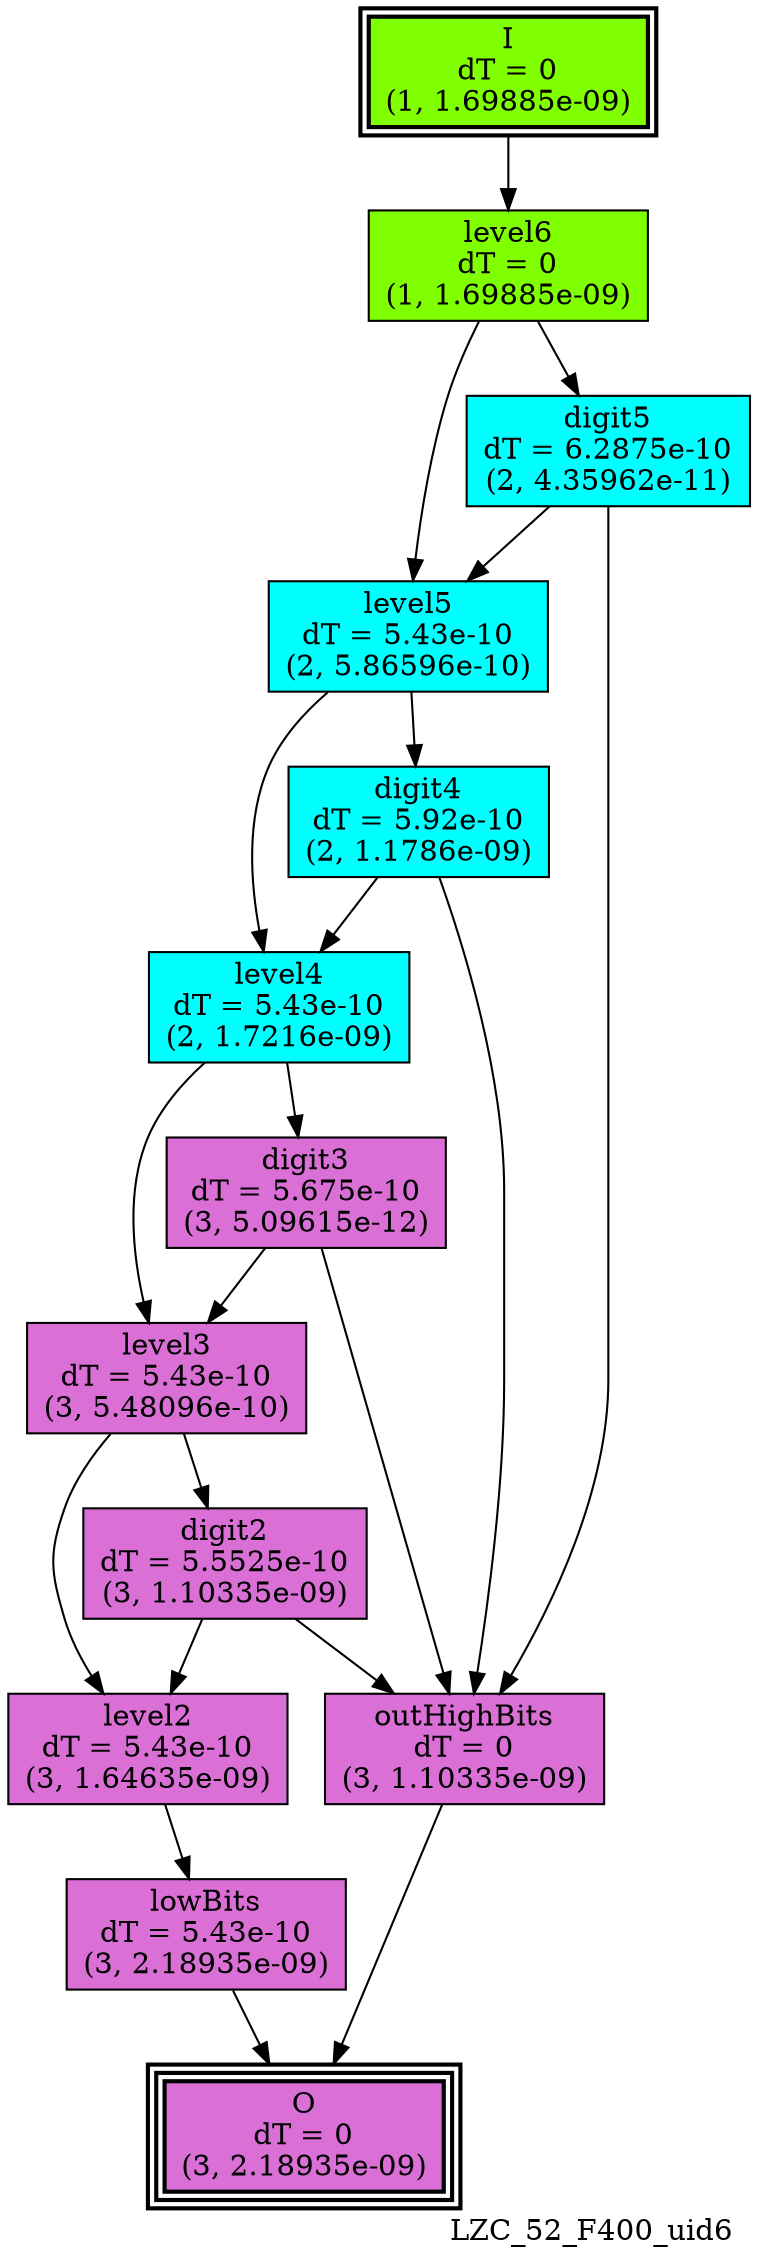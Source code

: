 digraph LZC_52_F400_uid6
{
	//graph drawing options
	label=LZC_52_F400_uid6;
	labelloc=bottom;
	labeljust=right;
	ratio=auto;
	nodesep=0.25;
	ranksep=0.5;

	//input/output signals of operator LZC_52_F400_uid6
	I__LZC_52_F400_uid6 [ label="I\ndT = 0\n(1, 1.69885e-09)", shape=box, color=black, style="bold, filled", fillcolor=chartreuse, peripheries=2 ];
	O__LZC_52_F400_uid6 [ label="O\ndT = 0\n(3, 2.18935e-09)", shape=box, color=black, style="bold, filled", fillcolor=orchid, peripheries=3 ];
	{rank=same I__LZC_52_F400_uid6};
	{rank=same O__LZC_52_F400_uid6};
	//internal signals of operator LZC_52_F400_uid6
	level6__LZC_52_F400_uid6 [ label="level6\ndT = 0\n(1, 1.69885e-09)", shape=box, color=black, style=filled, fillcolor=chartreuse, peripheries=1 ];
	digit5__LZC_52_F400_uid6 [ label="digit5\ndT = 6.2875e-10\n(2, 4.35962e-11)", shape=box, color=black, style=filled, fillcolor=cyan, peripheries=1 ];
	level5__LZC_52_F400_uid6 [ label="level5\ndT = 5.43e-10\n(2, 5.86596e-10)", shape=box, color=black, style=filled, fillcolor=cyan, peripheries=1 ];
	digit4__LZC_52_F400_uid6 [ label="digit4\ndT = 5.92e-10\n(2, 1.1786e-09)", shape=box, color=black, style=filled, fillcolor=cyan, peripheries=1 ];
	level4__LZC_52_F400_uid6 [ label="level4\ndT = 5.43e-10\n(2, 1.7216e-09)", shape=box, color=black, style=filled, fillcolor=cyan, peripheries=1 ];
	digit3__LZC_52_F400_uid6 [ label="digit3\ndT = 5.675e-10\n(3, 5.09615e-12)", shape=box, color=black, style=filled, fillcolor=orchid, peripheries=1 ];
	level3__LZC_52_F400_uid6 [ label="level3\ndT = 5.43e-10\n(3, 5.48096e-10)", shape=box, color=black, style=filled, fillcolor=orchid, peripheries=1 ];
	digit2__LZC_52_F400_uid6 [ label="digit2\ndT = 5.5525e-10\n(3, 1.10335e-09)", shape=box, color=black, style=filled, fillcolor=orchid, peripheries=1 ];
	level2__LZC_52_F400_uid6 [ label="level2\ndT = 5.43e-10\n(3, 1.64635e-09)", shape=box, color=black, style=filled, fillcolor=orchid, peripheries=1 ];
	lowBits__LZC_52_F400_uid6 [ label="lowBits\ndT = 5.43e-10\n(3, 2.18935e-09)", shape=box, color=black, style=filled, fillcolor=orchid, peripheries=1 ];
	outHighBits__LZC_52_F400_uid6 [ label="outHighBits\ndT = 0\n(3, 1.10335e-09)", shape=box, color=black, style=filled, fillcolor=orchid, peripheries=1 ];

	//subcomponents of operator LZC_52_F400_uid6

	//input and internal signal connections of operator LZC_52_F400_uid6
	I__LZC_52_F400_uid6 -> level6__LZC_52_F400_uid6 [ arrowhead=normal, arrowsize=1.0, arrowtail=normal, color=black, dir=forward  ];
	level6__LZC_52_F400_uid6 -> digit5__LZC_52_F400_uid6 [ arrowhead=normal, arrowsize=1.0, arrowtail=normal, color=black, dir=forward  ];
	level6__LZC_52_F400_uid6 -> level5__LZC_52_F400_uid6 [ arrowhead=normal, arrowsize=1.0, arrowtail=normal, color=black, dir=forward  ];
	digit5__LZC_52_F400_uid6 -> level5__LZC_52_F400_uid6 [ arrowhead=normal, arrowsize=1.0, arrowtail=normal, color=black, dir=forward  ];
	digit5__LZC_52_F400_uid6 -> outHighBits__LZC_52_F400_uid6 [ arrowhead=normal, arrowsize=1.0, arrowtail=normal, color=black, dir=forward  ];
	level5__LZC_52_F400_uid6 -> digit4__LZC_52_F400_uid6 [ arrowhead=normal, arrowsize=1.0, arrowtail=normal, color=black, dir=forward  ];
	level5__LZC_52_F400_uid6 -> level4__LZC_52_F400_uid6 [ arrowhead=normal, arrowsize=1.0, arrowtail=normal, color=black, dir=forward  ];
	digit4__LZC_52_F400_uid6 -> level4__LZC_52_F400_uid6 [ arrowhead=normal, arrowsize=1.0, arrowtail=normal, color=black, dir=forward  ];
	digit4__LZC_52_F400_uid6 -> outHighBits__LZC_52_F400_uid6 [ arrowhead=normal, arrowsize=1.0, arrowtail=normal, color=black, dir=forward  ];
	level4__LZC_52_F400_uid6 -> digit3__LZC_52_F400_uid6 [ arrowhead=normal, arrowsize=1.0, arrowtail=normal, color=black, dir=forward  ];
	level4__LZC_52_F400_uid6 -> level3__LZC_52_F400_uid6 [ arrowhead=normal, arrowsize=1.0, arrowtail=normal, color=black, dir=forward  ];
	digit3__LZC_52_F400_uid6 -> level3__LZC_52_F400_uid6 [ arrowhead=normal, arrowsize=1.0, arrowtail=normal, color=black, dir=forward  ];
	digit3__LZC_52_F400_uid6 -> outHighBits__LZC_52_F400_uid6 [ arrowhead=normal, arrowsize=1.0, arrowtail=normal, color=black, dir=forward  ];
	level3__LZC_52_F400_uid6 -> digit2__LZC_52_F400_uid6 [ arrowhead=normal, arrowsize=1.0, arrowtail=normal, color=black, dir=forward  ];
	level3__LZC_52_F400_uid6 -> level2__LZC_52_F400_uid6 [ arrowhead=normal, arrowsize=1.0, arrowtail=normal, color=black, dir=forward  ];
	digit2__LZC_52_F400_uid6 -> level2__LZC_52_F400_uid6 [ arrowhead=normal, arrowsize=1.0, arrowtail=normal, color=black, dir=forward  ];
	digit2__LZC_52_F400_uid6 -> outHighBits__LZC_52_F400_uid6 [ arrowhead=normal, arrowsize=1.0, arrowtail=normal, color=black, dir=forward  ];
	level2__LZC_52_F400_uid6 -> lowBits__LZC_52_F400_uid6 [ arrowhead=normal, arrowsize=1.0, arrowtail=normal, color=black, dir=forward  ];
	lowBits__LZC_52_F400_uid6 -> O__LZC_52_F400_uid6 [ arrowhead=normal, arrowsize=1.0, arrowtail=normal, color=black, dir=forward  ];
	outHighBits__LZC_52_F400_uid6 -> O__LZC_52_F400_uid6 [ arrowhead=normal, arrowsize=1.0, arrowtail=normal, color=black, dir=forward  ];
}

